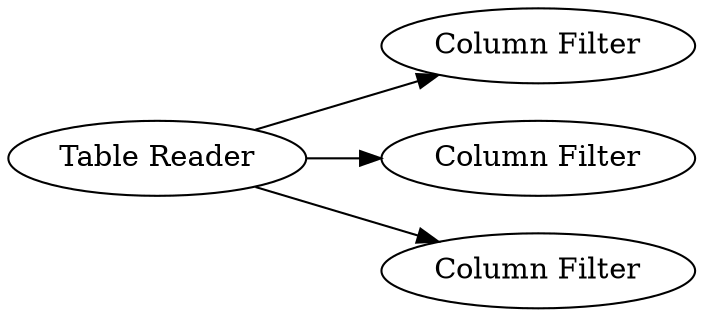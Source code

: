 digraph {
	2 [label="Column Filter"]
	3 [label="Column Filter"]
	4 [label="Column Filter"]
	5 [label="Table Reader"]
	5 -> 4
	5 -> 3
	5 -> 2
	rankdir=LR
}
